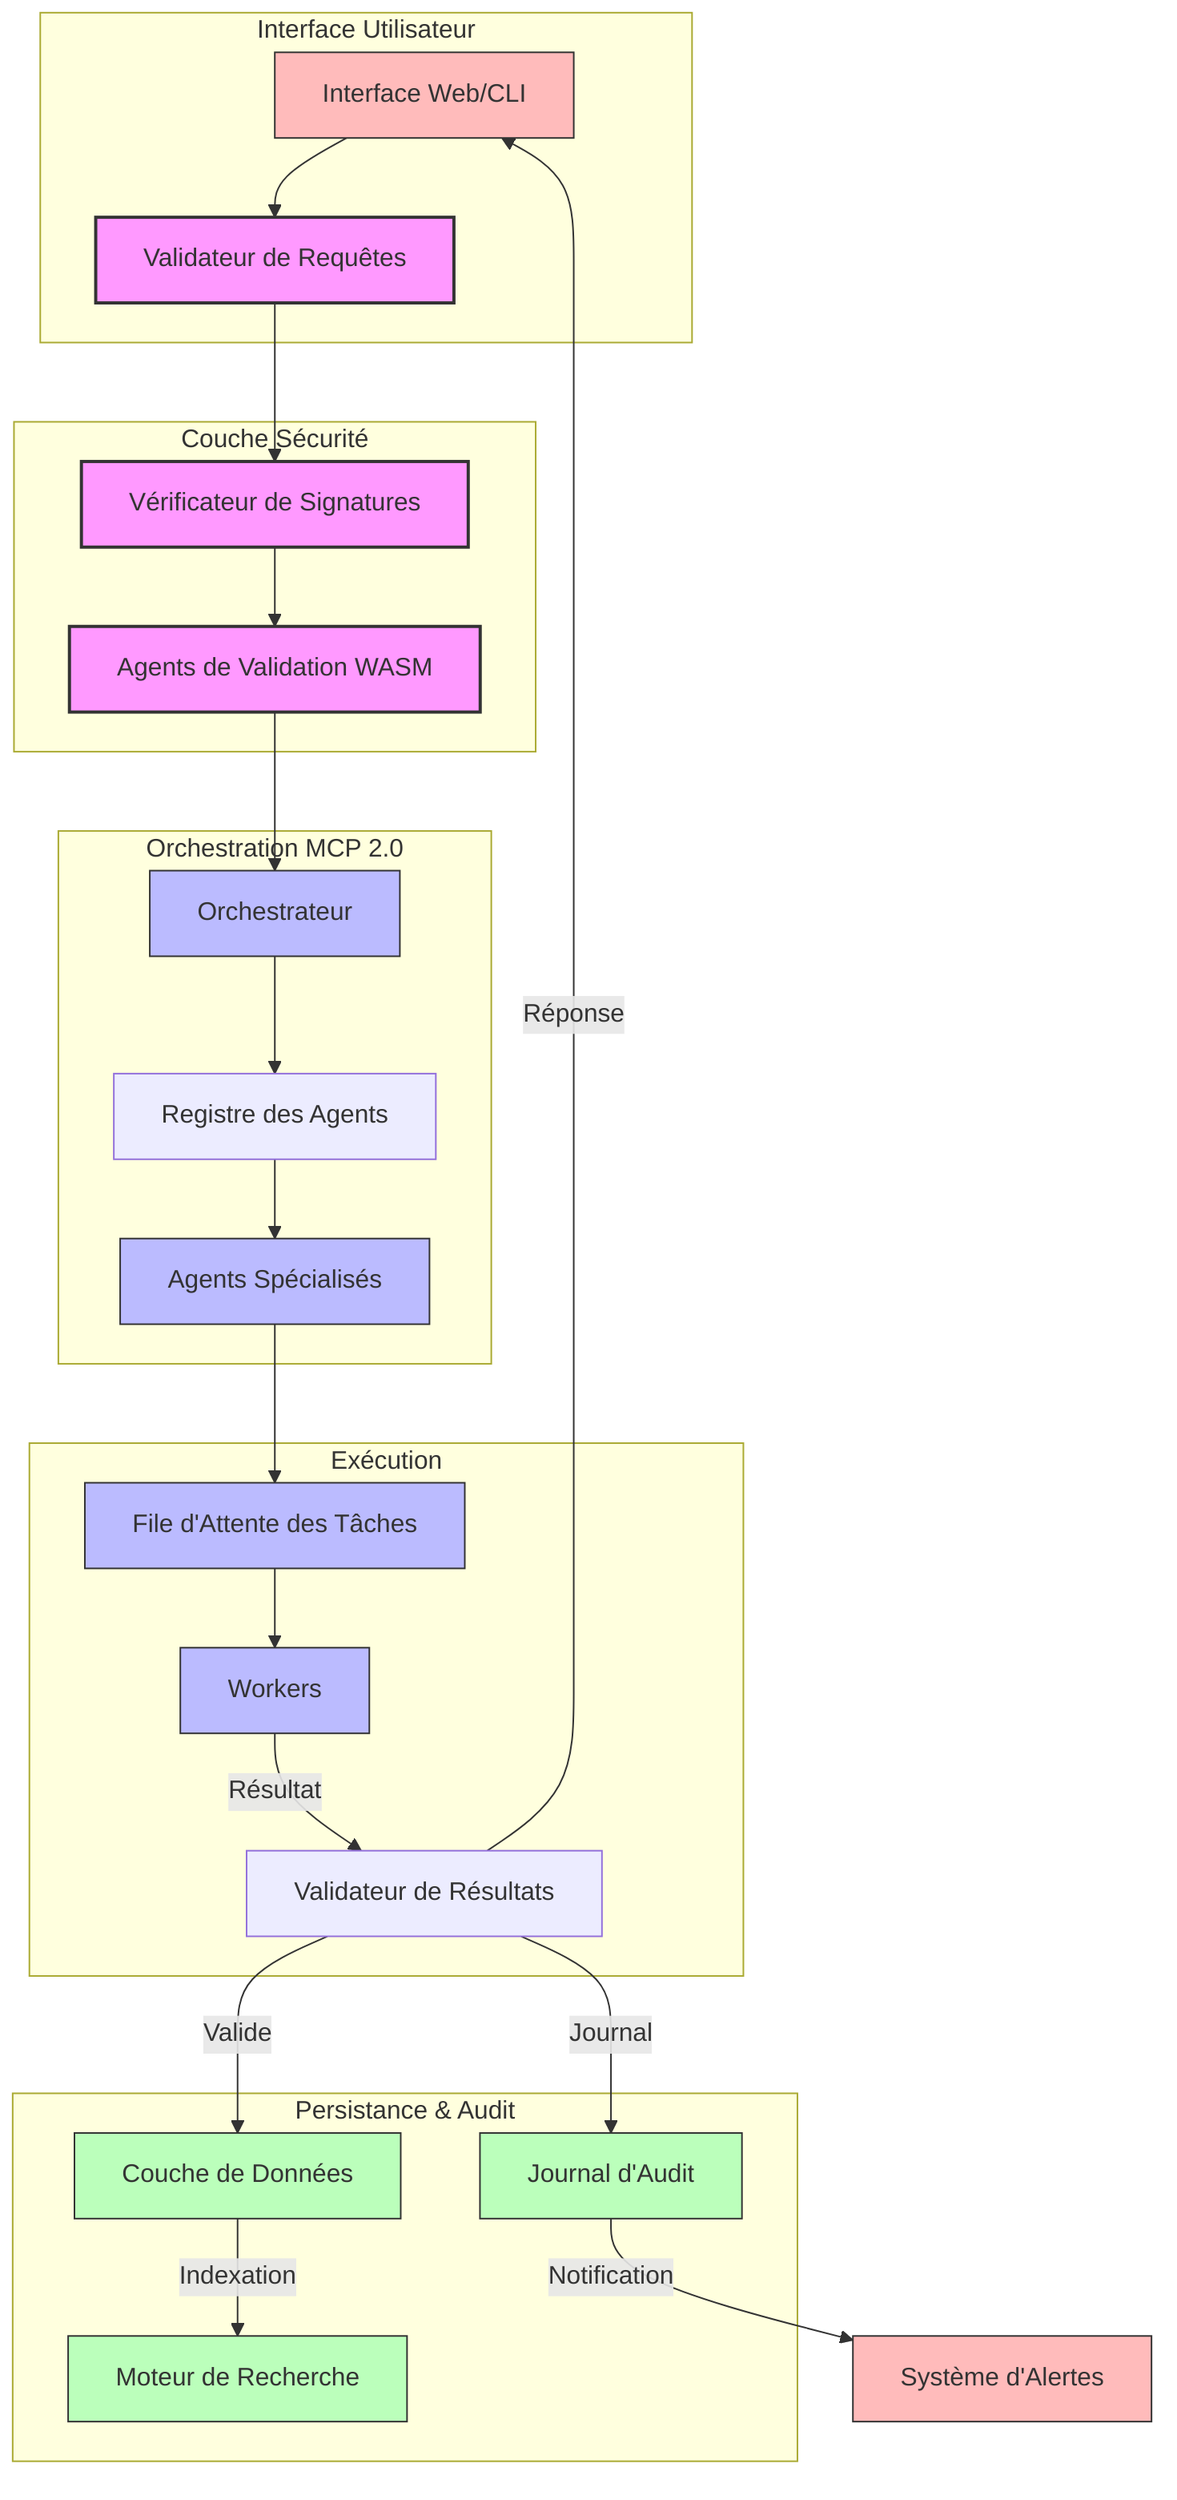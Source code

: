graph TD
    subgraph "Interface Utilisateur"
        UI[Interface Web/CLI]
        UI --> RequestValidator[Validateur de Requêtes]
    end
    
    subgraph "Couche Sécurité"
        RequestValidator --> SignatureVerifier[Vérificateur de Signatures]
        SignatureVerifier --> WasmValidators[Agents de Validation WASM]
    end
    
    subgraph "Orchestration MCP 2.0"
        WasmValidators --> Orchestrator[Orchestrateur]
        Orchestrator --> AgentRegistry[Registre des Agents]
        AgentRegistry --> Agents[Agents Spécialisés]
    end
    
    subgraph "Exécution"
        Agents --> TaskQueue[File d'Attente des Tâches]
        TaskQueue --> Workers[Workers]
        Workers --> |Résultat| ResultValidator[Validateur de Résultats]
    end
    
    subgraph "Persistance & Audit"
        ResultValidator --> |Valide| DataLayer[Couche de Données]
        ResultValidator --> |Journal| AuditLog[Journal d'Audit]
        DataLayer --> |Indexation| SearchEngine[Moteur de Recherche]
    end
    
    AuditLog --> |Notification| AlertSystem[Système d'Alertes]
    ResultValidator --> |Réponse| UI
    
    classDef security fill:#f9f,stroke:#333,stroke-width:2px
    classDef execution fill:#bbf,stroke:#333,stroke-width:1px
    classDef data fill:#bfb,stroke:#333,stroke-width:1px
    classDef interface fill:#fbb,stroke:#333,stroke-width:1px
    
    class SignatureVerifier,WasmValidators,RequestValidator security
    class Orchestrator,Agents,TaskQueue,Workers execution
    class DataLayer,AuditLog,SearchEngine data
    class UI,AlertSystem interface